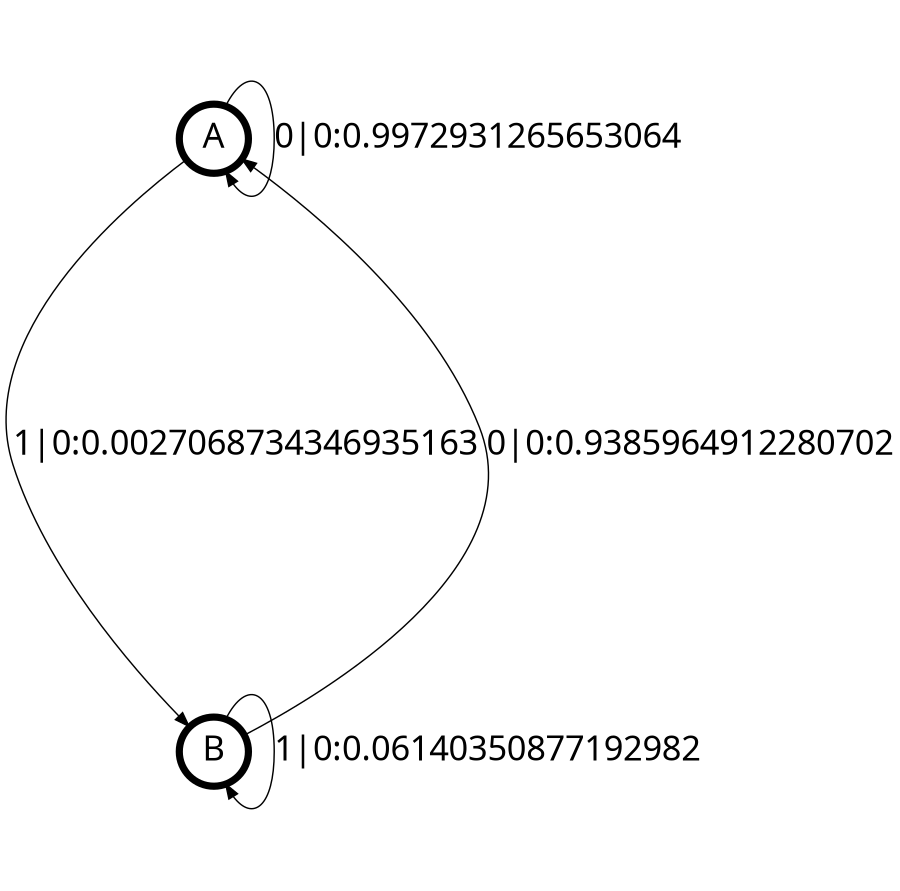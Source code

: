 digraph  {
size = "6,8.5";
ratio = "fill";
node
[shape = circle];
node [fontsize = 24];
node [penwidth = 5];
edge [fontsize = 24];
node [fontname = "CMU Serif Roman"];
graph [fontname = "CMU Serif Roman"];
edge [fontname = "CMU Serif Roman"];
A -> A [label = "0|0:0.9972931265653064\l"];
A -> B [label = "1|0:0.0027068734346935163\l"];
B -> A [label = "0|0:0.9385964912280702\l"];
B -> B [label = "1|0:0.06140350877192982\l"];
}